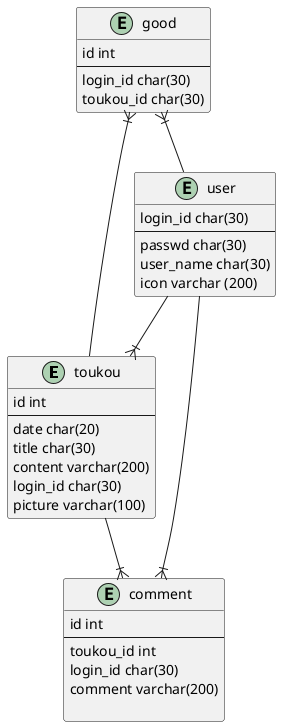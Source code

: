 @startuml er

entity "toukou"{
    id int
    --
    date char(20)
    title char(30)
    content varchar(200)
    login_id char(30)
    picture varchar(100)
}

entity "user"{
    login_id char(30)
    --
    passwd char(30)
    user_name char(30)
    icon varchar (200)
}

entity "good"{
    id int
    --
    login_id char(30)
    toukou_id char(30)
}

entity "comment"{
    id int
    --
    toukou_id int
    login_id char(30)
    comment varchar(200)

}
user --|{ toukou
good }|-- user
good }|-- toukou
user --|{ comment
toukou --|{ comment
@enduml